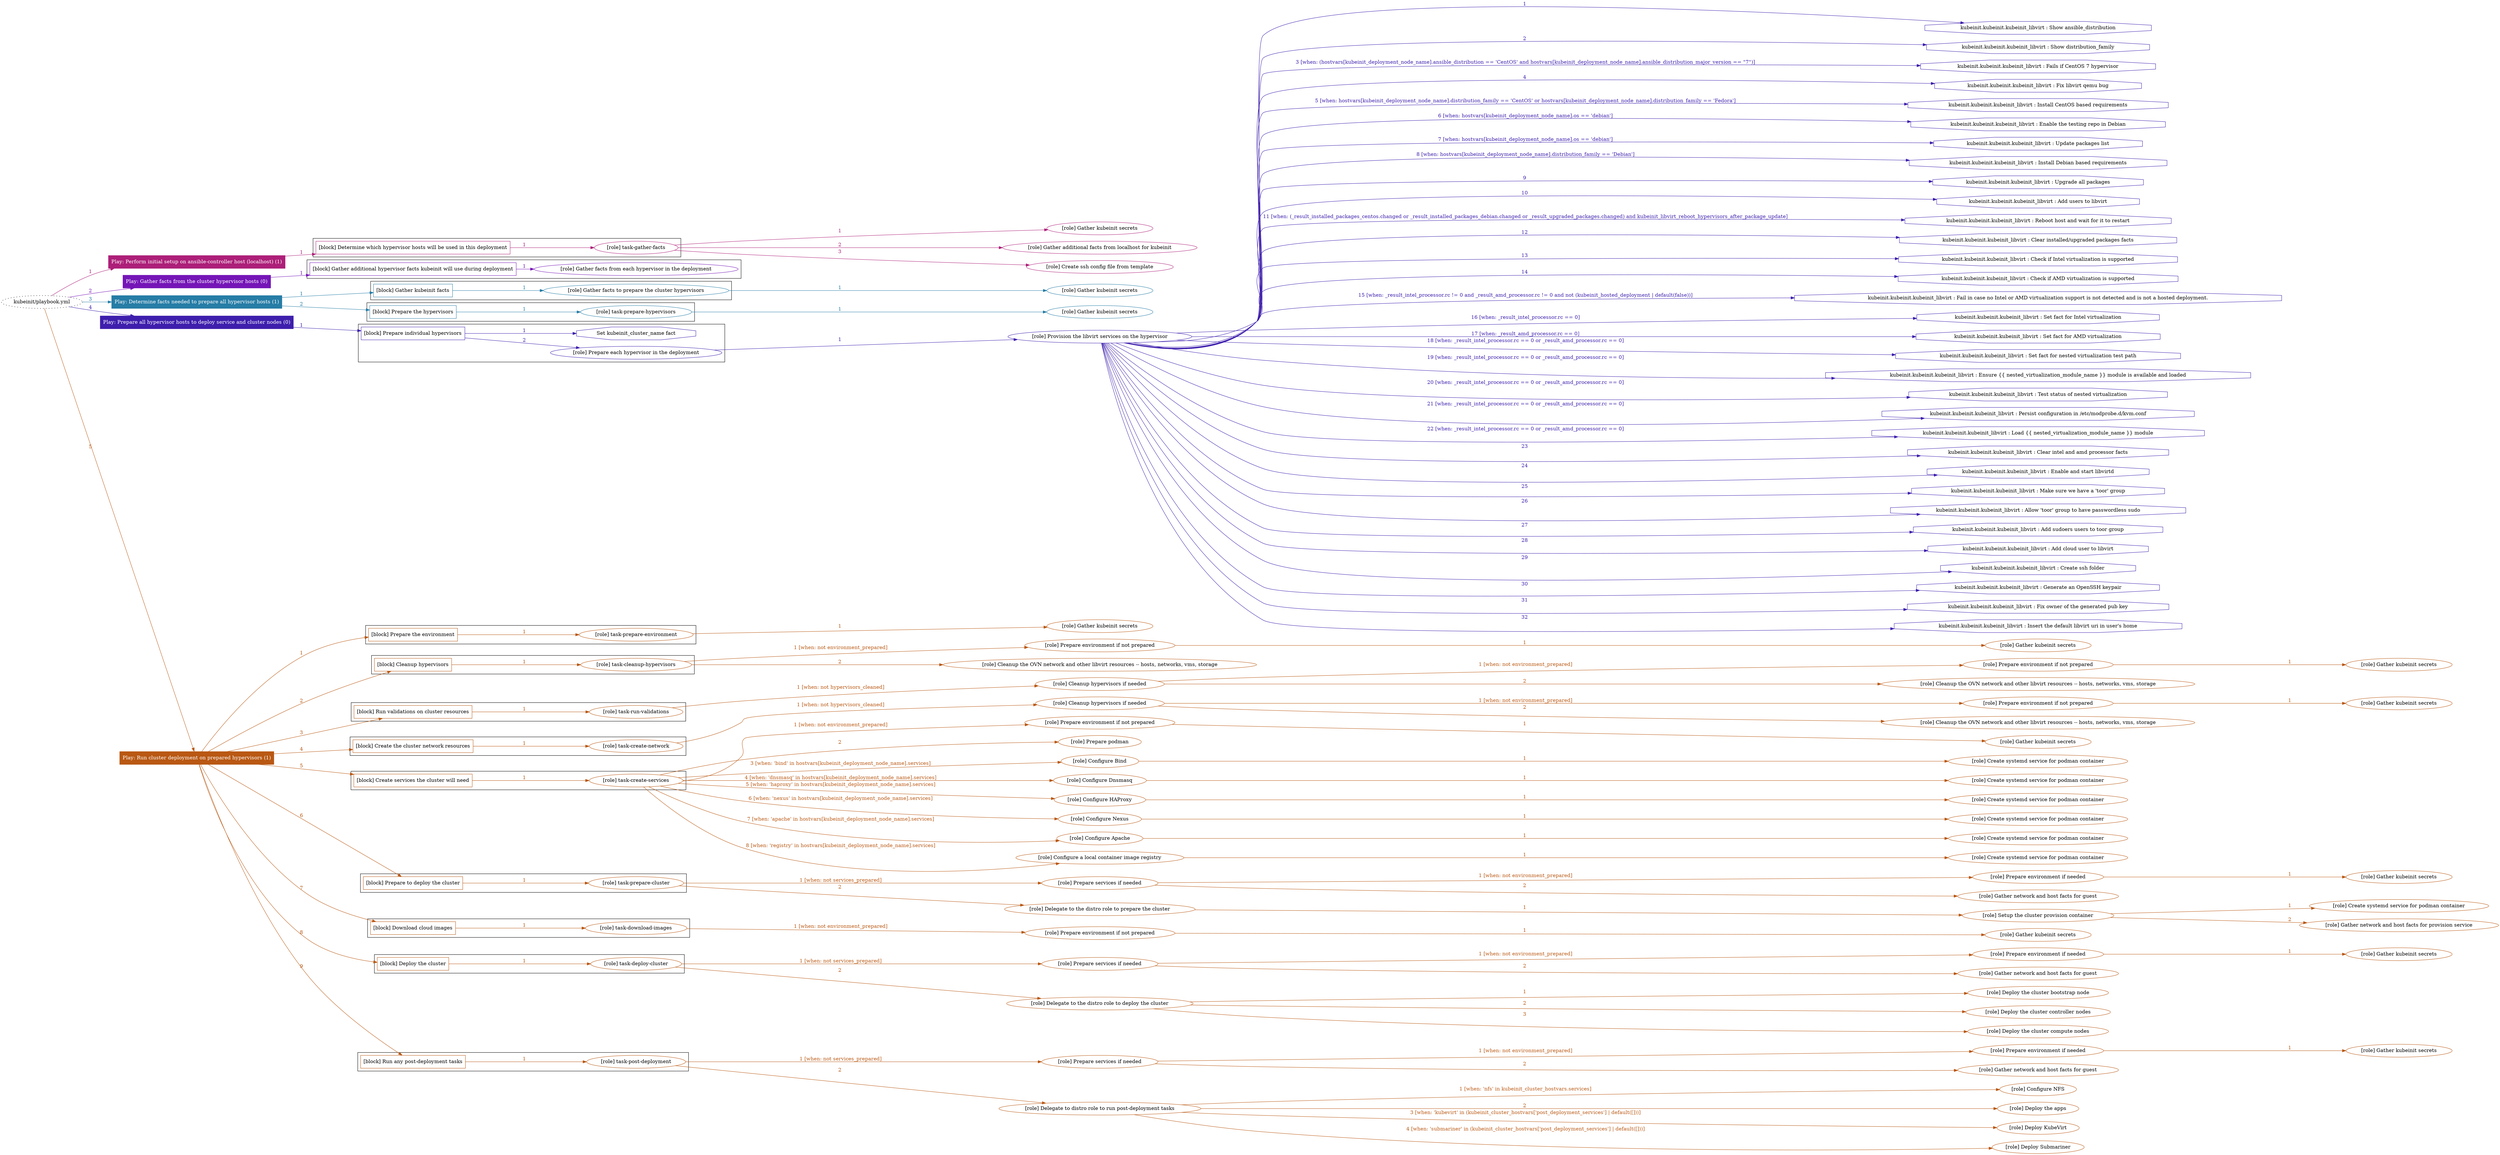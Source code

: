 digraph {
	graph [concentrate=true ordering=in rankdir=LR ratio=fill]
	edge [esep=5 sep=10]
	"kubeinit/playbook.yml" [URL="/home/runner/work/kubeinit/kubeinit/kubeinit/playbook.yml" id=playbook_57642446 style=dotted]
	play_c0c13582 [label="Play: Perform initial setup on ansible-controller host (localhost) (1)" URL="/home/runner/work/kubeinit/kubeinit/kubeinit/playbook.yml" color="#ad1f79" fontcolor="#ffffff" id=play_c0c13582 shape=box style=filled tooltip=localhost]
	"kubeinit/playbook.yml" -> play_c0c13582 [label="1 " color="#ad1f79" fontcolor="#ad1f79" id=edge_9fbd5114 labeltooltip="1 " tooltip="1 "]
	subgraph "Gather kubeinit secrets" {
		role_256367fa [label="[role] Gather kubeinit secrets" URL="/home/runner/.ansible/collections/ansible_collections/kubeinit/kubeinit/roles/kubeinit_prepare/tasks/build_hypervisors_group.yml" color="#ad1f79" id=role_256367fa tooltip="Gather kubeinit secrets"]
	}
	subgraph "Gather additional facts from localhost for kubeinit" {
		role_309e33ba [label="[role] Gather additional facts from localhost for kubeinit" URL="/home/runner/.ansible/collections/ansible_collections/kubeinit/kubeinit/roles/kubeinit_prepare/tasks/build_hypervisors_group.yml" color="#ad1f79" id=role_309e33ba tooltip="Gather additional facts from localhost for kubeinit"]
	}
	subgraph "Create ssh config file from template" {
		role_c2ad33b5 [label="[role] Create ssh config file from template" URL="/home/runner/.ansible/collections/ansible_collections/kubeinit/kubeinit/roles/kubeinit_prepare/tasks/build_hypervisors_group.yml" color="#ad1f79" id=role_c2ad33b5 tooltip="Create ssh config file from template"]
	}
	subgraph "task-gather-facts" {
		role_5ab7378f [label="[role] task-gather-facts" URL="/home/runner/work/kubeinit/kubeinit/kubeinit/playbook.yml" color="#ad1f79" id=role_5ab7378f tooltip="task-gather-facts"]
		role_5ab7378f -> role_256367fa [label="1 " color="#ad1f79" fontcolor="#ad1f79" id=edge_16fd9633 labeltooltip="1 " tooltip="1 "]
		role_5ab7378f -> role_309e33ba [label="2 " color="#ad1f79" fontcolor="#ad1f79" id=edge_0580c8cf labeltooltip="2 " tooltip="2 "]
		role_5ab7378f -> role_c2ad33b5 [label="3 " color="#ad1f79" fontcolor="#ad1f79" id=edge_7a2ecdb5 labeltooltip="3 " tooltip="3 "]
	}
	subgraph "Play: Perform initial setup on ansible-controller host (localhost) (1)" {
		play_c0c13582 -> block_689fcea8 [label=1 color="#ad1f79" fontcolor="#ad1f79" id=edge_bc758083 labeltooltip=1 tooltip=1]
		subgraph cluster_block_689fcea8 {
			block_689fcea8 [label="[block] Determine which hypervisor hosts will be used in this deployment" URL="/home/runner/work/kubeinit/kubeinit/kubeinit/playbook.yml" color="#ad1f79" id=block_689fcea8 labeltooltip="Determine which hypervisor hosts will be used in this deployment" shape=box tooltip="Determine which hypervisor hosts will be used in this deployment"]
			block_689fcea8 -> role_5ab7378f [label="1 " color="#ad1f79" fontcolor="#ad1f79" id=edge_4f89e023 labeltooltip="1 " tooltip="1 "]
		}
	}
	play_e318829e [label="Play: Gather facts from the cluster hypervisor hosts (0)" URL="/home/runner/work/kubeinit/kubeinit/kubeinit/playbook.yml" color="#7515b7" fontcolor="#ffffff" id=play_e318829e shape=box style=filled tooltip="Play: Gather facts from the cluster hypervisor hosts (0)"]
	"kubeinit/playbook.yml" -> play_e318829e [label="2 " color="#7515b7" fontcolor="#7515b7" id=edge_ae697fe8 labeltooltip="2 " tooltip="2 "]
	subgraph "Gather facts from each hypervisor in the deployment" {
		role_38d2e4b3 [label="[role] Gather facts from each hypervisor in the deployment" URL="/home/runner/work/kubeinit/kubeinit/kubeinit/playbook.yml" color="#7515b7" id=role_38d2e4b3 tooltip="Gather facts from each hypervisor in the deployment"]
	}
	subgraph "Play: Gather facts from the cluster hypervisor hosts (0)" {
		play_e318829e -> block_3ee5d9b5 [label=1 color="#7515b7" fontcolor="#7515b7" id=edge_79afde97 labeltooltip=1 tooltip=1]
		subgraph cluster_block_3ee5d9b5 {
			block_3ee5d9b5 [label="[block] Gather additional hypervisor facts kubeinit will use during deployment" URL="/home/runner/work/kubeinit/kubeinit/kubeinit/playbook.yml" color="#7515b7" id=block_3ee5d9b5 labeltooltip="Gather additional hypervisor facts kubeinit will use during deployment" shape=box tooltip="Gather additional hypervisor facts kubeinit will use during deployment"]
			block_3ee5d9b5 -> role_38d2e4b3 [label="1 " color="#7515b7" fontcolor="#7515b7" id=edge_1ab5854e labeltooltip="1 " tooltip="1 "]
		}
	}
	play_f08c6403 [label="Play: Determine facts needed to prepare all hypervisor hosts (1)" URL="/home/runner/work/kubeinit/kubeinit/kubeinit/playbook.yml" color="#267da6" fontcolor="#ffffff" id=play_f08c6403 shape=box style=filled tooltip=localhost]
	"kubeinit/playbook.yml" -> play_f08c6403 [label="3 " color="#267da6" fontcolor="#267da6" id=edge_f826564b labeltooltip="3 " tooltip="3 "]
	subgraph "Gather kubeinit secrets" {
		role_0e2a2fb3 [label="[role] Gather kubeinit secrets" URL="/home/runner/.ansible/collections/ansible_collections/kubeinit/kubeinit/roles/kubeinit_prepare/tasks/gather_kubeinit_facts.yml" color="#267da6" id=role_0e2a2fb3 tooltip="Gather kubeinit secrets"]
	}
	subgraph "Gather facts to prepare the cluster hypervisors" {
		role_5a4d81c3 [label="[role] Gather facts to prepare the cluster hypervisors" URL="/home/runner/work/kubeinit/kubeinit/kubeinit/playbook.yml" color="#267da6" id=role_5a4d81c3 tooltip="Gather facts to prepare the cluster hypervisors"]
		role_5a4d81c3 -> role_0e2a2fb3 [label="1 " color="#267da6" fontcolor="#267da6" id=edge_b7049e26 labeltooltip="1 " tooltip="1 "]
	}
	subgraph "Gather kubeinit secrets" {
		role_a7f81538 [label="[role] Gather kubeinit secrets" URL="/home/runner/.ansible/collections/ansible_collections/kubeinit/kubeinit/roles/kubeinit_prepare/tasks/gather_kubeinit_facts.yml" color="#267da6" id=role_a7f81538 tooltip="Gather kubeinit secrets"]
	}
	subgraph "task-prepare-hypervisors" {
		role_eb7c6c98 [label="[role] task-prepare-hypervisors" URL="/home/runner/work/kubeinit/kubeinit/kubeinit/playbook.yml" color="#267da6" id=role_eb7c6c98 tooltip="task-prepare-hypervisors"]
		role_eb7c6c98 -> role_a7f81538 [label="1 " color="#267da6" fontcolor="#267da6" id=edge_47594142 labeltooltip="1 " tooltip="1 "]
	}
	subgraph "Play: Determine facts needed to prepare all hypervisor hosts (1)" {
		play_f08c6403 -> block_9023642e [label=1 color="#267da6" fontcolor="#267da6" id=edge_feeaf137 labeltooltip=1 tooltip=1]
		subgraph cluster_block_9023642e {
			block_9023642e [label="[block] Gather kubeinit facts" URL="/home/runner/work/kubeinit/kubeinit/kubeinit/playbook.yml" color="#267da6" id=block_9023642e labeltooltip="Gather kubeinit facts" shape=box tooltip="Gather kubeinit facts"]
			block_9023642e -> role_5a4d81c3 [label="1 " color="#267da6" fontcolor="#267da6" id=edge_fcb8ba47 labeltooltip="1 " tooltip="1 "]
		}
		play_f08c6403 -> block_6ec4b496 [label=2 color="#267da6" fontcolor="#267da6" id=edge_90e26b16 labeltooltip=2 tooltip=2]
		subgraph cluster_block_6ec4b496 {
			block_6ec4b496 [label="[block] Prepare the hypervisors" URL="/home/runner/work/kubeinit/kubeinit/kubeinit/playbook.yml" color="#267da6" id=block_6ec4b496 labeltooltip="Prepare the hypervisors" shape=box tooltip="Prepare the hypervisors"]
			block_6ec4b496 -> role_eb7c6c98 [label="1 " color="#267da6" fontcolor="#267da6" id=edge_ee729722 labeltooltip="1 " tooltip="1 "]
		}
	}
	play_94c3b31f [label="Play: Prepare all hypervisor hosts to deploy service and cluster nodes (0)" URL="/home/runner/work/kubeinit/kubeinit/kubeinit/playbook.yml" color="#3e1fad" fontcolor="#ffffff" id=play_94c3b31f shape=box style=filled tooltip="Play: Prepare all hypervisor hosts to deploy service and cluster nodes (0)"]
	"kubeinit/playbook.yml" -> play_94c3b31f [label="4 " color="#3e1fad" fontcolor="#3e1fad" id=edge_cfca97ae labeltooltip="4 " tooltip="4 "]
	subgraph "Provision the libvirt services on the hypervisor" {
		role_d2ef4fbc [label="[role] Provision the libvirt services on the hypervisor" URL="/home/runner/.ansible/collections/ansible_collections/kubeinit/kubeinit/roles/kubeinit_prepare/tasks/prepare_hypervisor.yml" color="#3e1fad" id=role_d2ef4fbc tooltip="Provision the libvirt services on the hypervisor"]
		task_eae053de [label="kubeinit.kubeinit.kubeinit_libvirt : Show ansible_distribution" URL="/home/runner/.ansible/collections/ansible_collections/kubeinit/kubeinit/roles/kubeinit_libvirt/tasks/main.yml" color="#3e1fad" id=task_eae053de shape=octagon tooltip="kubeinit.kubeinit.kubeinit_libvirt : Show ansible_distribution"]
		role_d2ef4fbc -> task_eae053de [label="1 " color="#3e1fad" fontcolor="#3e1fad" id=edge_c397209a labeltooltip="1 " tooltip="1 "]
		task_f49732a8 [label="kubeinit.kubeinit.kubeinit_libvirt : Show distribution_family" URL="/home/runner/.ansible/collections/ansible_collections/kubeinit/kubeinit/roles/kubeinit_libvirt/tasks/main.yml" color="#3e1fad" id=task_f49732a8 shape=octagon tooltip="kubeinit.kubeinit.kubeinit_libvirt : Show distribution_family"]
		role_d2ef4fbc -> task_f49732a8 [label="2 " color="#3e1fad" fontcolor="#3e1fad" id=edge_8bbebf7e labeltooltip="2 " tooltip="2 "]
		task_d918ad3a [label="kubeinit.kubeinit.kubeinit_libvirt : Fails if CentOS 7 hypervisor" URL="/home/runner/.ansible/collections/ansible_collections/kubeinit/kubeinit/roles/kubeinit_libvirt/tasks/main.yml" color="#3e1fad" id=task_d918ad3a shape=octagon tooltip="kubeinit.kubeinit.kubeinit_libvirt : Fails if CentOS 7 hypervisor"]
		role_d2ef4fbc -> task_d918ad3a [label="3 [when: (hostvars[kubeinit_deployment_node_name].ansible_distribution == 'CentOS' and hostvars[kubeinit_deployment_node_name].ansible_distribution_major_version == \"7\")]" color="#3e1fad" fontcolor="#3e1fad" id=edge_8b1a3f0f labeltooltip="3 [when: (hostvars[kubeinit_deployment_node_name].ansible_distribution == 'CentOS' and hostvars[kubeinit_deployment_node_name].ansible_distribution_major_version == \"7\")]" tooltip="3 [when: (hostvars[kubeinit_deployment_node_name].ansible_distribution == 'CentOS' and hostvars[kubeinit_deployment_node_name].ansible_distribution_major_version == \"7\")]"]
		task_ac219524 [label="kubeinit.kubeinit.kubeinit_libvirt : Fix libvirt qemu bug" URL="/home/runner/.ansible/collections/ansible_collections/kubeinit/kubeinit/roles/kubeinit_libvirt/tasks/main.yml" color="#3e1fad" id=task_ac219524 shape=octagon tooltip="kubeinit.kubeinit.kubeinit_libvirt : Fix libvirt qemu bug"]
		role_d2ef4fbc -> task_ac219524 [label="4 " color="#3e1fad" fontcolor="#3e1fad" id=edge_a233a153 labeltooltip="4 " tooltip="4 "]
		task_ec138fcc [label="kubeinit.kubeinit.kubeinit_libvirt : Install CentOS based requirements" URL="/home/runner/.ansible/collections/ansible_collections/kubeinit/kubeinit/roles/kubeinit_libvirt/tasks/main.yml" color="#3e1fad" id=task_ec138fcc shape=octagon tooltip="kubeinit.kubeinit.kubeinit_libvirt : Install CentOS based requirements"]
		role_d2ef4fbc -> task_ec138fcc [label="5 [when: hostvars[kubeinit_deployment_node_name].distribution_family == 'CentOS' or hostvars[kubeinit_deployment_node_name].distribution_family == 'Fedora']" color="#3e1fad" fontcolor="#3e1fad" id=edge_a6d3bdd2 labeltooltip="5 [when: hostvars[kubeinit_deployment_node_name].distribution_family == 'CentOS' or hostvars[kubeinit_deployment_node_name].distribution_family == 'Fedora']" tooltip="5 [when: hostvars[kubeinit_deployment_node_name].distribution_family == 'CentOS' or hostvars[kubeinit_deployment_node_name].distribution_family == 'Fedora']"]
		task_319adf76 [label="kubeinit.kubeinit.kubeinit_libvirt : Enable the testing repo in Debian" URL="/home/runner/.ansible/collections/ansible_collections/kubeinit/kubeinit/roles/kubeinit_libvirt/tasks/main.yml" color="#3e1fad" id=task_319adf76 shape=octagon tooltip="kubeinit.kubeinit.kubeinit_libvirt : Enable the testing repo in Debian"]
		role_d2ef4fbc -> task_319adf76 [label="6 [when: hostvars[kubeinit_deployment_node_name].os == 'debian']" color="#3e1fad" fontcolor="#3e1fad" id=edge_8ab5e037 labeltooltip="6 [when: hostvars[kubeinit_deployment_node_name].os == 'debian']" tooltip="6 [when: hostvars[kubeinit_deployment_node_name].os == 'debian']"]
		task_3daa445f [label="kubeinit.kubeinit.kubeinit_libvirt : Update packages list" URL="/home/runner/.ansible/collections/ansible_collections/kubeinit/kubeinit/roles/kubeinit_libvirt/tasks/main.yml" color="#3e1fad" id=task_3daa445f shape=octagon tooltip="kubeinit.kubeinit.kubeinit_libvirt : Update packages list"]
		role_d2ef4fbc -> task_3daa445f [label="7 [when: hostvars[kubeinit_deployment_node_name].os == 'debian']" color="#3e1fad" fontcolor="#3e1fad" id=edge_0aa89a0d labeltooltip="7 [when: hostvars[kubeinit_deployment_node_name].os == 'debian']" tooltip="7 [when: hostvars[kubeinit_deployment_node_name].os == 'debian']"]
		task_7628849f [label="kubeinit.kubeinit.kubeinit_libvirt : Install Debian based requirements" URL="/home/runner/.ansible/collections/ansible_collections/kubeinit/kubeinit/roles/kubeinit_libvirt/tasks/main.yml" color="#3e1fad" id=task_7628849f shape=octagon tooltip="kubeinit.kubeinit.kubeinit_libvirt : Install Debian based requirements"]
		role_d2ef4fbc -> task_7628849f [label="8 [when: hostvars[kubeinit_deployment_node_name].distribution_family == 'Debian']" color="#3e1fad" fontcolor="#3e1fad" id=edge_9cf73dd2 labeltooltip="8 [when: hostvars[kubeinit_deployment_node_name].distribution_family == 'Debian']" tooltip="8 [when: hostvars[kubeinit_deployment_node_name].distribution_family == 'Debian']"]
		task_ad5da8f1 [label="kubeinit.kubeinit.kubeinit_libvirt : Upgrade all packages" URL="/home/runner/.ansible/collections/ansible_collections/kubeinit/kubeinit/roles/kubeinit_libvirt/tasks/main.yml" color="#3e1fad" id=task_ad5da8f1 shape=octagon tooltip="kubeinit.kubeinit.kubeinit_libvirt : Upgrade all packages"]
		role_d2ef4fbc -> task_ad5da8f1 [label="9 " color="#3e1fad" fontcolor="#3e1fad" id=edge_43bdf6b3 labeltooltip="9 " tooltip="9 "]
		task_cb9f22ce [label="kubeinit.kubeinit.kubeinit_libvirt : Add users to libvirt" URL="/home/runner/.ansible/collections/ansible_collections/kubeinit/kubeinit/roles/kubeinit_libvirt/tasks/main.yml" color="#3e1fad" id=task_cb9f22ce shape=octagon tooltip="kubeinit.kubeinit.kubeinit_libvirt : Add users to libvirt"]
		role_d2ef4fbc -> task_cb9f22ce [label="10 " color="#3e1fad" fontcolor="#3e1fad" id=edge_e752978a labeltooltip="10 " tooltip="10 "]
		task_bc4dfe03 [label="kubeinit.kubeinit.kubeinit_libvirt : Reboot host and wait for it to restart" URL="/home/runner/.ansible/collections/ansible_collections/kubeinit/kubeinit/roles/kubeinit_libvirt/tasks/main.yml" color="#3e1fad" id=task_bc4dfe03 shape=octagon tooltip="kubeinit.kubeinit.kubeinit_libvirt : Reboot host and wait for it to restart"]
		role_d2ef4fbc -> task_bc4dfe03 [label="11 [when: (_result_installed_packages_centos.changed or _result_installed_packages_debian.changed or _result_upgraded_packages.changed) and kubeinit_libvirt_reboot_hypervisors_after_package_update]" color="#3e1fad" fontcolor="#3e1fad" id=edge_d5fa9dc5 labeltooltip="11 [when: (_result_installed_packages_centos.changed or _result_installed_packages_debian.changed or _result_upgraded_packages.changed) and kubeinit_libvirt_reboot_hypervisors_after_package_update]" tooltip="11 [when: (_result_installed_packages_centos.changed or _result_installed_packages_debian.changed or _result_upgraded_packages.changed) and kubeinit_libvirt_reboot_hypervisors_after_package_update]"]
		task_2a5a358c [label="kubeinit.kubeinit.kubeinit_libvirt : Clear installed/upgraded packages facts" URL="/home/runner/.ansible/collections/ansible_collections/kubeinit/kubeinit/roles/kubeinit_libvirt/tasks/main.yml" color="#3e1fad" id=task_2a5a358c shape=octagon tooltip="kubeinit.kubeinit.kubeinit_libvirt : Clear installed/upgraded packages facts"]
		role_d2ef4fbc -> task_2a5a358c [label="12 " color="#3e1fad" fontcolor="#3e1fad" id=edge_c833167a labeltooltip="12 " tooltip="12 "]
		task_0ebcadda [label="kubeinit.kubeinit.kubeinit_libvirt : Check if Intel virtualization is supported" URL="/home/runner/.ansible/collections/ansible_collections/kubeinit/kubeinit/roles/kubeinit_libvirt/tasks/main.yml" color="#3e1fad" id=task_0ebcadda shape=octagon tooltip="kubeinit.kubeinit.kubeinit_libvirt : Check if Intel virtualization is supported"]
		role_d2ef4fbc -> task_0ebcadda [label="13 " color="#3e1fad" fontcolor="#3e1fad" id=edge_721f1911 labeltooltip="13 " tooltip="13 "]
		task_c4cb5343 [label="kubeinit.kubeinit.kubeinit_libvirt : Check if AMD virtualization is supported" URL="/home/runner/.ansible/collections/ansible_collections/kubeinit/kubeinit/roles/kubeinit_libvirt/tasks/main.yml" color="#3e1fad" id=task_c4cb5343 shape=octagon tooltip="kubeinit.kubeinit.kubeinit_libvirt : Check if AMD virtualization is supported"]
		role_d2ef4fbc -> task_c4cb5343 [label="14 " color="#3e1fad" fontcolor="#3e1fad" id=edge_2b85ea19 labeltooltip="14 " tooltip="14 "]
		task_23687446 [label="kubeinit.kubeinit.kubeinit_libvirt : Fail in case no Intel or AMD virtualization support is not detected and is not a hosted deployment." URL="/home/runner/.ansible/collections/ansible_collections/kubeinit/kubeinit/roles/kubeinit_libvirt/tasks/main.yml" color="#3e1fad" id=task_23687446 shape=octagon tooltip="kubeinit.kubeinit.kubeinit_libvirt : Fail in case no Intel or AMD virtualization support is not detected and is not a hosted deployment."]
		role_d2ef4fbc -> task_23687446 [label="15 [when: _result_intel_processor.rc != 0 and _result_amd_processor.rc != 0 and not (kubeinit_hosted_deployment | default(false))]" color="#3e1fad" fontcolor="#3e1fad" id=edge_48c03099 labeltooltip="15 [when: _result_intel_processor.rc != 0 and _result_amd_processor.rc != 0 and not (kubeinit_hosted_deployment | default(false))]" tooltip="15 [when: _result_intel_processor.rc != 0 and _result_amd_processor.rc != 0 and not (kubeinit_hosted_deployment | default(false))]"]
		task_7aebe59b [label="kubeinit.kubeinit.kubeinit_libvirt : Set fact for Intel virtualization" URL="/home/runner/.ansible/collections/ansible_collections/kubeinit/kubeinit/roles/kubeinit_libvirt/tasks/main.yml" color="#3e1fad" id=task_7aebe59b shape=octagon tooltip="kubeinit.kubeinit.kubeinit_libvirt : Set fact for Intel virtualization"]
		role_d2ef4fbc -> task_7aebe59b [label="16 [when: _result_intel_processor.rc == 0]" color="#3e1fad" fontcolor="#3e1fad" id=edge_abf92d5d labeltooltip="16 [when: _result_intel_processor.rc == 0]" tooltip="16 [when: _result_intel_processor.rc == 0]"]
		task_772e1c79 [label="kubeinit.kubeinit.kubeinit_libvirt : Set fact for AMD virtualization" URL="/home/runner/.ansible/collections/ansible_collections/kubeinit/kubeinit/roles/kubeinit_libvirt/tasks/main.yml" color="#3e1fad" id=task_772e1c79 shape=octagon tooltip="kubeinit.kubeinit.kubeinit_libvirt : Set fact for AMD virtualization"]
		role_d2ef4fbc -> task_772e1c79 [label="17 [when: _result_amd_processor.rc == 0]" color="#3e1fad" fontcolor="#3e1fad" id=edge_faef36c7 labeltooltip="17 [when: _result_amd_processor.rc == 0]" tooltip="17 [when: _result_amd_processor.rc == 0]"]
		task_b05c8141 [label="kubeinit.kubeinit.kubeinit_libvirt : Set fact for nested virtualization test path" URL="/home/runner/.ansible/collections/ansible_collections/kubeinit/kubeinit/roles/kubeinit_libvirt/tasks/main.yml" color="#3e1fad" id=task_b05c8141 shape=octagon tooltip="kubeinit.kubeinit.kubeinit_libvirt : Set fact for nested virtualization test path"]
		role_d2ef4fbc -> task_b05c8141 [label="18 [when: _result_intel_processor.rc == 0 or _result_amd_processor.rc == 0]" color="#3e1fad" fontcolor="#3e1fad" id=edge_c30818e2 labeltooltip="18 [when: _result_intel_processor.rc == 0 or _result_amd_processor.rc == 0]" tooltip="18 [when: _result_intel_processor.rc == 0 or _result_amd_processor.rc == 0]"]
		task_b81931b7 [label="kubeinit.kubeinit.kubeinit_libvirt : Ensure {{ nested_virtualization_module_name }} module is available and loaded" URL="/home/runner/.ansible/collections/ansible_collections/kubeinit/kubeinit/roles/kubeinit_libvirt/tasks/main.yml" color="#3e1fad" id=task_b81931b7 shape=octagon tooltip="kubeinit.kubeinit.kubeinit_libvirt : Ensure {{ nested_virtualization_module_name }} module is available and loaded"]
		role_d2ef4fbc -> task_b81931b7 [label="19 [when: _result_intel_processor.rc == 0 or _result_amd_processor.rc == 0]" color="#3e1fad" fontcolor="#3e1fad" id=edge_861c7bd7 labeltooltip="19 [when: _result_intel_processor.rc == 0 or _result_amd_processor.rc == 0]" tooltip="19 [when: _result_intel_processor.rc == 0 or _result_amd_processor.rc == 0]"]
		task_4c61f791 [label="kubeinit.kubeinit.kubeinit_libvirt : Test status of nested virtualization" URL="/home/runner/.ansible/collections/ansible_collections/kubeinit/kubeinit/roles/kubeinit_libvirt/tasks/main.yml" color="#3e1fad" id=task_4c61f791 shape=octagon tooltip="kubeinit.kubeinit.kubeinit_libvirt : Test status of nested virtualization"]
		role_d2ef4fbc -> task_4c61f791 [label="20 [when: _result_intel_processor.rc == 0 or _result_amd_processor.rc == 0]" color="#3e1fad" fontcolor="#3e1fad" id=edge_a8f48ffc labeltooltip="20 [when: _result_intel_processor.rc == 0 or _result_amd_processor.rc == 0]" tooltip="20 [when: _result_intel_processor.rc == 0 or _result_amd_processor.rc == 0]"]
		task_47b55fa2 [label="kubeinit.kubeinit.kubeinit_libvirt : Persist configuration in /etc/modprobe.d/kvm.conf" URL="/home/runner/.ansible/collections/ansible_collections/kubeinit/kubeinit/roles/kubeinit_libvirt/tasks/main.yml" color="#3e1fad" id=task_47b55fa2 shape=octagon tooltip="kubeinit.kubeinit.kubeinit_libvirt : Persist configuration in /etc/modprobe.d/kvm.conf"]
		role_d2ef4fbc -> task_47b55fa2 [label="21 [when: _result_intel_processor.rc == 0 or _result_amd_processor.rc == 0]" color="#3e1fad" fontcolor="#3e1fad" id=edge_da6c29d9 labeltooltip="21 [when: _result_intel_processor.rc == 0 or _result_amd_processor.rc == 0]" tooltip="21 [when: _result_intel_processor.rc == 0 or _result_amd_processor.rc == 0]"]
		task_2ec92e09 [label="kubeinit.kubeinit.kubeinit_libvirt : Load {{ nested_virtualization_module_name }} module" URL="/home/runner/.ansible/collections/ansible_collections/kubeinit/kubeinit/roles/kubeinit_libvirt/tasks/main.yml" color="#3e1fad" id=task_2ec92e09 shape=octagon tooltip="kubeinit.kubeinit.kubeinit_libvirt : Load {{ nested_virtualization_module_name }} module"]
		role_d2ef4fbc -> task_2ec92e09 [label="22 [when: _result_intel_processor.rc == 0 or _result_amd_processor.rc == 0]" color="#3e1fad" fontcolor="#3e1fad" id=edge_56ef3ba2 labeltooltip="22 [when: _result_intel_processor.rc == 0 or _result_amd_processor.rc == 0]" tooltip="22 [when: _result_intel_processor.rc == 0 or _result_amd_processor.rc == 0]"]
		task_9e9a327a [label="kubeinit.kubeinit.kubeinit_libvirt : Clear intel and amd processor facts" URL="/home/runner/.ansible/collections/ansible_collections/kubeinit/kubeinit/roles/kubeinit_libvirt/tasks/main.yml" color="#3e1fad" id=task_9e9a327a shape=octagon tooltip="kubeinit.kubeinit.kubeinit_libvirt : Clear intel and amd processor facts"]
		role_d2ef4fbc -> task_9e9a327a [label="23 " color="#3e1fad" fontcolor="#3e1fad" id=edge_b3ad7b71 labeltooltip="23 " tooltip="23 "]
		task_f07dcedf [label="kubeinit.kubeinit.kubeinit_libvirt : Enable and start libvirtd" URL="/home/runner/.ansible/collections/ansible_collections/kubeinit/kubeinit/roles/kubeinit_libvirt/tasks/main.yml" color="#3e1fad" id=task_f07dcedf shape=octagon tooltip="kubeinit.kubeinit.kubeinit_libvirt : Enable and start libvirtd"]
		role_d2ef4fbc -> task_f07dcedf [label="24 " color="#3e1fad" fontcolor="#3e1fad" id=edge_654e314c labeltooltip="24 " tooltip="24 "]
		task_29e3028a [label="kubeinit.kubeinit.kubeinit_libvirt : Make sure we have a 'toor' group" URL="/home/runner/.ansible/collections/ansible_collections/kubeinit/kubeinit/roles/kubeinit_libvirt/tasks/60_create_cloud_user.yml" color="#3e1fad" id=task_29e3028a shape=octagon tooltip="kubeinit.kubeinit.kubeinit_libvirt : Make sure we have a 'toor' group"]
		role_d2ef4fbc -> task_29e3028a [label="25 " color="#3e1fad" fontcolor="#3e1fad" id=edge_fb252c9a labeltooltip="25 " tooltip="25 "]
		task_2b01b1d7 [label="kubeinit.kubeinit.kubeinit_libvirt : Allow 'toor' group to have passwordless sudo" URL="/home/runner/.ansible/collections/ansible_collections/kubeinit/kubeinit/roles/kubeinit_libvirt/tasks/60_create_cloud_user.yml" color="#3e1fad" id=task_2b01b1d7 shape=octagon tooltip="kubeinit.kubeinit.kubeinit_libvirt : Allow 'toor' group to have passwordless sudo"]
		role_d2ef4fbc -> task_2b01b1d7 [label="26 " color="#3e1fad" fontcolor="#3e1fad" id=edge_8639c092 labeltooltip="26 " tooltip="26 "]
		task_91bec96a [label="kubeinit.kubeinit.kubeinit_libvirt : Add sudoers users to toor group" URL="/home/runner/.ansible/collections/ansible_collections/kubeinit/kubeinit/roles/kubeinit_libvirt/tasks/60_create_cloud_user.yml" color="#3e1fad" id=task_91bec96a shape=octagon tooltip="kubeinit.kubeinit.kubeinit_libvirt : Add sudoers users to toor group"]
		role_d2ef4fbc -> task_91bec96a [label="27 " color="#3e1fad" fontcolor="#3e1fad" id=edge_8b61e1f4 labeltooltip="27 " tooltip="27 "]
		task_99677acd [label="kubeinit.kubeinit.kubeinit_libvirt : Add cloud user to libvirt" URL="/home/runner/.ansible/collections/ansible_collections/kubeinit/kubeinit/roles/kubeinit_libvirt/tasks/60_create_cloud_user.yml" color="#3e1fad" id=task_99677acd shape=octagon tooltip="kubeinit.kubeinit.kubeinit_libvirt : Add cloud user to libvirt"]
		role_d2ef4fbc -> task_99677acd [label="28 " color="#3e1fad" fontcolor="#3e1fad" id=edge_9cac3df0 labeltooltip="28 " tooltip="28 "]
		task_3b37fd2f [label="kubeinit.kubeinit.kubeinit_libvirt : Create ssh folder" URL="/home/runner/.ansible/collections/ansible_collections/kubeinit/kubeinit/roles/kubeinit_libvirt/tasks/60_create_cloud_user.yml" color="#3e1fad" id=task_3b37fd2f shape=octagon tooltip="kubeinit.kubeinit.kubeinit_libvirt : Create ssh folder"]
		role_d2ef4fbc -> task_3b37fd2f [label="29 " color="#3e1fad" fontcolor="#3e1fad" id=edge_5e48eafc labeltooltip="29 " tooltip="29 "]
		task_91f094c4 [label="kubeinit.kubeinit.kubeinit_libvirt : Generate an OpenSSH keypair" URL="/home/runner/.ansible/collections/ansible_collections/kubeinit/kubeinit/roles/kubeinit_libvirt/tasks/60_create_cloud_user.yml" color="#3e1fad" id=task_91f094c4 shape=octagon tooltip="kubeinit.kubeinit.kubeinit_libvirt : Generate an OpenSSH keypair"]
		role_d2ef4fbc -> task_91f094c4 [label="30 " color="#3e1fad" fontcolor="#3e1fad" id=edge_cbd386d3 labeltooltip="30 " tooltip="30 "]
		task_359e01ed [label="kubeinit.kubeinit.kubeinit_libvirt : Fix owner of the generated pub key" URL="/home/runner/.ansible/collections/ansible_collections/kubeinit/kubeinit/roles/kubeinit_libvirt/tasks/60_create_cloud_user.yml" color="#3e1fad" id=task_359e01ed shape=octagon tooltip="kubeinit.kubeinit.kubeinit_libvirt : Fix owner of the generated pub key"]
		role_d2ef4fbc -> task_359e01ed [label="31 " color="#3e1fad" fontcolor="#3e1fad" id=edge_221e914a labeltooltip="31 " tooltip="31 "]
		task_dcac1818 [label="kubeinit.kubeinit.kubeinit_libvirt : Insert the default libvirt uri in user's home" URL="/home/runner/.ansible/collections/ansible_collections/kubeinit/kubeinit/roles/kubeinit_libvirt/tasks/60_create_cloud_user.yml" color="#3e1fad" id=task_dcac1818 shape=octagon tooltip="kubeinit.kubeinit.kubeinit_libvirt : Insert the default libvirt uri in user's home"]
		role_d2ef4fbc -> task_dcac1818 [label="32 " color="#3e1fad" fontcolor="#3e1fad" id=edge_94ac9fea labeltooltip="32 " tooltip="32 "]
	}
	subgraph "Prepare each hypervisor in the deployment" {
		role_bd8774e1 [label="[role] Prepare each hypervisor in the deployment" URL="/home/runner/work/kubeinit/kubeinit/kubeinit/playbook.yml" color="#3e1fad" id=role_bd8774e1 tooltip="Prepare each hypervisor in the deployment"]
		role_bd8774e1 -> role_d2ef4fbc [label="1 " color="#3e1fad" fontcolor="#3e1fad" id=edge_683553f1 labeltooltip="1 " tooltip="1 "]
	}
	subgraph "Play: Prepare all hypervisor hosts to deploy service and cluster nodes (0)" {
		play_94c3b31f -> block_6ff1d301 [label=1 color="#3e1fad" fontcolor="#3e1fad" id=edge_8bd42cb0 labeltooltip=1 tooltip=1]
		subgraph cluster_block_6ff1d301 {
			block_6ff1d301 [label="[block] Prepare individual hypervisors" URL="/home/runner/work/kubeinit/kubeinit/kubeinit/playbook.yml" color="#3e1fad" id=block_6ff1d301 labeltooltip="Prepare individual hypervisors" shape=box tooltip="Prepare individual hypervisors"]
			block_6ff1d301 -> role_bd8774e1 [label="2 " color="#3e1fad" fontcolor="#3e1fad" id=edge_d8fe6aca labeltooltip="2 " tooltip="2 "]
			task_c03d58f4 [label="Set kubeinit_cluster_name fact" URL="/home/runner/work/kubeinit/kubeinit/kubeinit/playbook.yml" color="#3e1fad" id=task_c03d58f4 shape=octagon tooltip="Set kubeinit_cluster_name fact"]
			block_6ff1d301 -> task_c03d58f4 [label="1 " color="#3e1fad" fontcolor="#3e1fad" id=edge_ec58695f labeltooltip="1 " tooltip="1 "]
		}
	}
	play_05adab01 [label="Play: Run cluster deployment on prepared hypervisors (1)" URL="/home/runner/work/kubeinit/kubeinit/kubeinit/playbook.yml" color="#b95813" fontcolor="#ffffff" id=play_05adab01 shape=box style=filled tooltip=localhost]
	"kubeinit/playbook.yml" -> play_05adab01 [label="5 " color="#b95813" fontcolor="#b95813" id=edge_b575a746 labeltooltip="5 " tooltip="5 "]
	subgraph "Gather kubeinit secrets" {
		role_11ef6468 [label="[role] Gather kubeinit secrets" URL="/home/runner/.ansible/collections/ansible_collections/kubeinit/kubeinit/roles/kubeinit_prepare/tasks/gather_kubeinit_facts.yml" color="#b95813" id=role_11ef6468 tooltip="Gather kubeinit secrets"]
	}
	subgraph "task-prepare-environment" {
		role_8bdc8cec [label="[role] task-prepare-environment" URL="/home/runner/work/kubeinit/kubeinit/kubeinit/playbook.yml" color="#b95813" id=role_8bdc8cec tooltip="task-prepare-environment"]
		role_8bdc8cec -> role_11ef6468 [label="1 " color="#b95813" fontcolor="#b95813" id=edge_d64f28f8 labeltooltip="1 " tooltip="1 "]
	}
	subgraph "Gather kubeinit secrets" {
		role_f2f084f9 [label="[role] Gather kubeinit secrets" URL="/home/runner/.ansible/collections/ansible_collections/kubeinit/kubeinit/roles/kubeinit_prepare/tasks/gather_kubeinit_facts.yml" color="#b95813" id=role_f2f084f9 tooltip="Gather kubeinit secrets"]
	}
	subgraph "Prepare environment if not prepared" {
		role_444e14f8 [label="[role] Prepare environment if not prepared" URL="/home/runner/.ansible/collections/ansible_collections/kubeinit/kubeinit/roles/kubeinit_prepare/tasks/cleanup_hypervisors.yml" color="#b95813" id=role_444e14f8 tooltip="Prepare environment if not prepared"]
		role_444e14f8 -> role_f2f084f9 [label="1 " color="#b95813" fontcolor="#b95813" id=edge_148ee798 labeltooltip="1 " tooltip="1 "]
	}
	subgraph "Cleanup the OVN network and other libvirt resources -- hosts, networks, vms, storage" {
		role_b826ad06 [label="[role] Cleanup the OVN network and other libvirt resources -- hosts, networks, vms, storage" URL="/home/runner/.ansible/collections/ansible_collections/kubeinit/kubeinit/roles/kubeinit_prepare/tasks/cleanup_hypervisors.yml" color="#b95813" id=role_b826ad06 tooltip="Cleanup the OVN network and other libvirt resources -- hosts, networks, vms, storage"]
	}
	subgraph "task-cleanup-hypervisors" {
		role_8133e0a6 [label="[role] task-cleanup-hypervisors" URL="/home/runner/work/kubeinit/kubeinit/kubeinit/playbook.yml" color="#b95813" id=role_8133e0a6 tooltip="task-cleanup-hypervisors"]
		role_8133e0a6 -> role_444e14f8 [label="1 [when: not environment_prepared]" color="#b95813" fontcolor="#b95813" id=edge_224b48a7 labeltooltip="1 [when: not environment_prepared]" tooltip="1 [when: not environment_prepared]"]
		role_8133e0a6 -> role_b826ad06 [label="2 " color="#b95813" fontcolor="#b95813" id=edge_4ef7dce5 labeltooltip="2 " tooltip="2 "]
	}
	subgraph "Gather kubeinit secrets" {
		role_b76defce [label="[role] Gather kubeinit secrets" URL="/home/runner/.ansible/collections/ansible_collections/kubeinit/kubeinit/roles/kubeinit_prepare/tasks/gather_kubeinit_facts.yml" color="#b95813" id=role_b76defce tooltip="Gather kubeinit secrets"]
	}
	subgraph "Prepare environment if not prepared" {
		role_40267549 [label="[role] Prepare environment if not prepared" URL="/home/runner/.ansible/collections/ansible_collections/kubeinit/kubeinit/roles/kubeinit_prepare/tasks/cleanup_hypervisors.yml" color="#b95813" id=role_40267549 tooltip="Prepare environment if not prepared"]
		role_40267549 -> role_b76defce [label="1 " color="#b95813" fontcolor="#b95813" id=edge_22af86cf labeltooltip="1 " tooltip="1 "]
	}
	subgraph "Cleanup the OVN network and other libvirt resources -- hosts, networks, vms, storage" {
		role_5bbea257 [label="[role] Cleanup the OVN network and other libvirt resources -- hosts, networks, vms, storage" URL="/home/runner/.ansible/collections/ansible_collections/kubeinit/kubeinit/roles/kubeinit_prepare/tasks/cleanup_hypervisors.yml" color="#b95813" id=role_5bbea257 tooltip="Cleanup the OVN network and other libvirt resources -- hosts, networks, vms, storage"]
	}
	subgraph "Cleanup hypervisors if needed" {
		role_f9123594 [label="[role] Cleanup hypervisors if needed" URL="/home/runner/.ansible/collections/ansible_collections/kubeinit/kubeinit/roles/kubeinit_validations/tasks/main.yml" color="#b95813" id=role_f9123594 tooltip="Cleanup hypervisors if needed"]
		role_f9123594 -> role_40267549 [label="1 [when: not environment_prepared]" color="#b95813" fontcolor="#b95813" id=edge_16f1748b labeltooltip="1 [when: not environment_prepared]" tooltip="1 [when: not environment_prepared]"]
		role_f9123594 -> role_5bbea257 [label="2 " color="#b95813" fontcolor="#b95813" id=edge_771273f1 labeltooltip="2 " tooltip="2 "]
	}
	subgraph "task-run-validations" {
		role_7fa40698 [label="[role] task-run-validations" URL="/home/runner/work/kubeinit/kubeinit/kubeinit/playbook.yml" color="#b95813" id=role_7fa40698 tooltip="task-run-validations"]
		role_7fa40698 -> role_f9123594 [label="1 [when: not hypervisors_cleaned]" color="#b95813" fontcolor="#b95813" id=edge_82f830ec labeltooltip="1 [when: not hypervisors_cleaned]" tooltip="1 [when: not hypervisors_cleaned]"]
	}
	subgraph "Gather kubeinit secrets" {
		role_3470d834 [label="[role] Gather kubeinit secrets" URL="/home/runner/.ansible/collections/ansible_collections/kubeinit/kubeinit/roles/kubeinit_prepare/tasks/gather_kubeinit_facts.yml" color="#b95813" id=role_3470d834 tooltip="Gather kubeinit secrets"]
	}
	subgraph "Prepare environment if not prepared" {
		role_93b8b3d2 [label="[role] Prepare environment if not prepared" URL="/home/runner/.ansible/collections/ansible_collections/kubeinit/kubeinit/roles/kubeinit_prepare/tasks/cleanup_hypervisors.yml" color="#b95813" id=role_93b8b3d2 tooltip="Prepare environment if not prepared"]
		role_93b8b3d2 -> role_3470d834 [label="1 " color="#b95813" fontcolor="#b95813" id=edge_7831031e labeltooltip="1 " tooltip="1 "]
	}
	subgraph "Cleanup the OVN network and other libvirt resources -- hosts, networks, vms, storage" {
		role_351afaae [label="[role] Cleanup the OVN network and other libvirt resources -- hosts, networks, vms, storage" URL="/home/runner/.ansible/collections/ansible_collections/kubeinit/kubeinit/roles/kubeinit_prepare/tasks/cleanup_hypervisors.yml" color="#b95813" id=role_351afaae tooltip="Cleanup the OVN network and other libvirt resources -- hosts, networks, vms, storage"]
	}
	subgraph "Cleanup hypervisors if needed" {
		role_8c10d5a5 [label="[role] Cleanup hypervisors if needed" URL="/home/runner/.ansible/collections/ansible_collections/kubeinit/kubeinit/roles/kubeinit_libvirt/tasks/create_network.yml" color="#b95813" id=role_8c10d5a5 tooltip="Cleanup hypervisors if needed"]
		role_8c10d5a5 -> role_93b8b3d2 [label="1 [when: not environment_prepared]" color="#b95813" fontcolor="#b95813" id=edge_ef262c1e labeltooltip="1 [when: not environment_prepared]" tooltip="1 [when: not environment_prepared]"]
		role_8c10d5a5 -> role_351afaae [label="2 " color="#b95813" fontcolor="#b95813" id=edge_64caf717 labeltooltip="2 " tooltip="2 "]
	}
	subgraph "task-create-network" {
		role_7ed99f7a [label="[role] task-create-network" URL="/home/runner/work/kubeinit/kubeinit/kubeinit/playbook.yml" color="#b95813" id=role_7ed99f7a tooltip="task-create-network"]
		role_7ed99f7a -> role_8c10d5a5 [label="1 [when: not hypervisors_cleaned]" color="#b95813" fontcolor="#b95813" id=edge_e014416b labeltooltip="1 [when: not hypervisors_cleaned]" tooltip="1 [when: not hypervisors_cleaned]"]
	}
	subgraph "Gather kubeinit secrets" {
		role_d3c7fdc4 [label="[role] Gather kubeinit secrets" URL="/home/runner/.ansible/collections/ansible_collections/kubeinit/kubeinit/roles/kubeinit_prepare/tasks/gather_kubeinit_facts.yml" color="#b95813" id=role_d3c7fdc4 tooltip="Gather kubeinit secrets"]
	}
	subgraph "Prepare environment if not prepared" {
		role_2fbe5c5a [label="[role] Prepare environment if not prepared" URL="/home/runner/.ansible/collections/ansible_collections/kubeinit/kubeinit/roles/kubeinit_services/tasks/main.yml" color="#b95813" id=role_2fbe5c5a tooltip="Prepare environment if not prepared"]
		role_2fbe5c5a -> role_d3c7fdc4 [label="1 " color="#b95813" fontcolor="#b95813" id=edge_df5bb368 labeltooltip="1 " tooltip="1 "]
	}
	subgraph "Prepare podman" {
		role_be36e210 [label="[role] Prepare podman" URL="/home/runner/.ansible/collections/ansible_collections/kubeinit/kubeinit/roles/kubeinit_services/tasks/00_create_service_pod.yml" color="#b95813" id=role_be36e210 tooltip="Prepare podman"]
	}
	subgraph "Create systemd service for podman container" {
		role_f0c8788b [label="[role] Create systemd service for podman container" URL="/home/runner/.ansible/collections/ansible_collections/kubeinit/kubeinit/roles/kubeinit_bind/tasks/main.yml" color="#b95813" id=role_f0c8788b tooltip="Create systemd service for podman container"]
	}
	subgraph "Configure Bind" {
		role_4530d248 [label="[role] Configure Bind" URL="/home/runner/.ansible/collections/ansible_collections/kubeinit/kubeinit/roles/kubeinit_services/tasks/start_services_containers.yml" color="#b95813" id=role_4530d248 tooltip="Configure Bind"]
		role_4530d248 -> role_f0c8788b [label="1 " color="#b95813" fontcolor="#b95813" id=edge_5a5d5af4 labeltooltip="1 " tooltip="1 "]
	}
	subgraph "Create systemd service for podman container" {
		role_92a1addb [label="[role] Create systemd service for podman container" URL="/home/runner/.ansible/collections/ansible_collections/kubeinit/kubeinit/roles/kubeinit_dnsmasq/tasks/main.yml" color="#b95813" id=role_92a1addb tooltip="Create systemd service for podman container"]
	}
	subgraph "Configure Dnsmasq" {
		role_10ba115d [label="[role] Configure Dnsmasq" URL="/home/runner/.ansible/collections/ansible_collections/kubeinit/kubeinit/roles/kubeinit_services/tasks/start_services_containers.yml" color="#b95813" id=role_10ba115d tooltip="Configure Dnsmasq"]
		role_10ba115d -> role_92a1addb [label="1 " color="#b95813" fontcolor="#b95813" id=edge_4456c3a8 labeltooltip="1 " tooltip="1 "]
	}
	subgraph "Create systemd service for podman container" {
		role_b0cc742c [label="[role] Create systemd service for podman container" URL="/home/runner/.ansible/collections/ansible_collections/kubeinit/kubeinit/roles/kubeinit_haproxy/tasks/main.yml" color="#b95813" id=role_b0cc742c tooltip="Create systemd service for podman container"]
	}
	subgraph "Configure HAProxy" {
		role_76297c8a [label="[role] Configure HAProxy" URL="/home/runner/.ansible/collections/ansible_collections/kubeinit/kubeinit/roles/kubeinit_services/tasks/start_services_containers.yml" color="#b95813" id=role_76297c8a tooltip="Configure HAProxy"]
		role_76297c8a -> role_b0cc742c [label="1 " color="#b95813" fontcolor="#b95813" id=edge_27a3f7f7 labeltooltip="1 " tooltip="1 "]
	}
	subgraph "Create systemd service for podman container" {
		role_ea795524 [label="[role] Create systemd service for podman container" URL="/home/runner/.ansible/collections/ansible_collections/kubeinit/kubeinit/roles/kubeinit_nexus/tasks/main.yml" color="#b95813" id=role_ea795524 tooltip="Create systemd service for podman container"]
	}
	subgraph "Configure Nexus" {
		role_31d4aa92 [label="[role] Configure Nexus" URL="/home/runner/.ansible/collections/ansible_collections/kubeinit/kubeinit/roles/kubeinit_services/tasks/start_services_containers.yml" color="#b95813" id=role_31d4aa92 tooltip="Configure Nexus"]
		role_31d4aa92 -> role_ea795524 [label="1 " color="#b95813" fontcolor="#b95813" id=edge_47ad0a66 labeltooltip="1 " tooltip="1 "]
	}
	subgraph "Create systemd service for podman container" {
		role_ee757c00 [label="[role] Create systemd service for podman container" URL="/home/runner/.ansible/collections/ansible_collections/kubeinit/kubeinit/roles/kubeinit_apache/tasks/main.yml" color="#b95813" id=role_ee757c00 tooltip="Create systemd service for podman container"]
	}
	subgraph "Configure Apache" {
		role_e37dfb0a [label="[role] Configure Apache" URL="/home/runner/.ansible/collections/ansible_collections/kubeinit/kubeinit/roles/kubeinit_services/tasks/start_services_containers.yml" color="#b95813" id=role_e37dfb0a tooltip="Configure Apache"]
		role_e37dfb0a -> role_ee757c00 [label="1 " color="#b95813" fontcolor="#b95813" id=edge_07ab526e labeltooltip="1 " tooltip="1 "]
	}
	subgraph "Create systemd service for podman container" {
		role_58606533 [label="[role] Create systemd service for podman container" URL="/home/runner/.ansible/collections/ansible_collections/kubeinit/kubeinit/roles/kubeinit_registry/tasks/main.yml" color="#b95813" id=role_58606533 tooltip="Create systemd service for podman container"]
	}
	subgraph "Configure a local container image registry" {
		role_7b1ae26e [label="[role] Configure a local container image registry" URL="/home/runner/.ansible/collections/ansible_collections/kubeinit/kubeinit/roles/kubeinit_services/tasks/start_services_containers.yml" color="#b95813" id=role_7b1ae26e tooltip="Configure a local container image registry"]
		role_7b1ae26e -> role_58606533 [label="1 " color="#b95813" fontcolor="#b95813" id=edge_dee6d704 labeltooltip="1 " tooltip="1 "]
	}
	subgraph "task-create-services" {
		role_ca2de646 [label="[role] task-create-services" URL="/home/runner/work/kubeinit/kubeinit/kubeinit/playbook.yml" color="#b95813" id=role_ca2de646 tooltip="task-create-services"]
		role_ca2de646 -> role_2fbe5c5a [label="1 [when: not environment_prepared]" color="#b95813" fontcolor="#b95813" id=edge_b0e95951 labeltooltip="1 [when: not environment_prepared]" tooltip="1 [when: not environment_prepared]"]
		role_ca2de646 -> role_be36e210 [label="2 " color="#b95813" fontcolor="#b95813" id=edge_06f8c188 labeltooltip="2 " tooltip="2 "]
		role_ca2de646 -> role_4530d248 [label="3 [when: 'bind' in hostvars[kubeinit_deployment_node_name].services]" color="#b95813" fontcolor="#b95813" id=edge_5d20547a labeltooltip="3 [when: 'bind' in hostvars[kubeinit_deployment_node_name].services]" tooltip="3 [when: 'bind' in hostvars[kubeinit_deployment_node_name].services]"]
		role_ca2de646 -> role_10ba115d [label="4 [when: 'dnsmasq' in hostvars[kubeinit_deployment_node_name].services]" color="#b95813" fontcolor="#b95813" id=edge_a4aa63cc labeltooltip="4 [when: 'dnsmasq' in hostvars[kubeinit_deployment_node_name].services]" tooltip="4 [when: 'dnsmasq' in hostvars[kubeinit_deployment_node_name].services]"]
		role_ca2de646 -> role_76297c8a [label="5 [when: 'haproxy' in hostvars[kubeinit_deployment_node_name].services]" color="#b95813" fontcolor="#b95813" id=edge_2cebf0a7 labeltooltip="5 [when: 'haproxy' in hostvars[kubeinit_deployment_node_name].services]" tooltip="5 [when: 'haproxy' in hostvars[kubeinit_deployment_node_name].services]"]
		role_ca2de646 -> role_31d4aa92 [label="6 [when: 'nexus' in hostvars[kubeinit_deployment_node_name].services]" color="#b95813" fontcolor="#b95813" id=edge_9e9aae6a labeltooltip="6 [when: 'nexus' in hostvars[kubeinit_deployment_node_name].services]" tooltip="6 [when: 'nexus' in hostvars[kubeinit_deployment_node_name].services]"]
		role_ca2de646 -> role_e37dfb0a [label="7 [when: 'apache' in hostvars[kubeinit_deployment_node_name].services]" color="#b95813" fontcolor="#b95813" id=edge_ca9b12c6 labeltooltip="7 [when: 'apache' in hostvars[kubeinit_deployment_node_name].services]" tooltip="7 [when: 'apache' in hostvars[kubeinit_deployment_node_name].services]"]
		role_ca2de646 -> role_7b1ae26e [label="8 [when: 'registry' in hostvars[kubeinit_deployment_node_name].services]" color="#b95813" fontcolor="#b95813" id=edge_843e3c05 labeltooltip="8 [when: 'registry' in hostvars[kubeinit_deployment_node_name].services]" tooltip="8 [when: 'registry' in hostvars[kubeinit_deployment_node_name].services]"]
	}
	subgraph "Gather kubeinit secrets" {
		role_a9830ead [label="[role] Gather kubeinit secrets" URL="/home/runner/.ansible/collections/ansible_collections/kubeinit/kubeinit/roles/kubeinit_prepare/tasks/gather_kubeinit_facts.yml" color="#b95813" id=role_a9830ead tooltip="Gather kubeinit secrets"]
	}
	subgraph "Prepare environment if needed" {
		role_b1f77e16 [label="[role] Prepare environment if needed" URL="/home/runner/.ansible/collections/ansible_collections/kubeinit/kubeinit/roles/kubeinit_services/tasks/prepare_services.yml" color="#b95813" id=role_b1f77e16 tooltip="Prepare environment if needed"]
		role_b1f77e16 -> role_a9830ead [label="1 " color="#b95813" fontcolor="#b95813" id=edge_b9ea022e labeltooltip="1 " tooltip="1 "]
	}
	subgraph "Gather network and host facts for guest" {
		role_613a2079 [label="[role] Gather network and host facts for guest" URL="/home/runner/.ansible/collections/ansible_collections/kubeinit/kubeinit/roles/kubeinit_services/tasks/prepare_services.yml" color="#b95813" id=role_613a2079 tooltip="Gather network and host facts for guest"]
	}
	subgraph "Prepare services if needed" {
		role_ccf33351 [label="[role] Prepare services if needed" URL="/home/runner/.ansible/collections/ansible_collections/kubeinit/kubeinit/roles/kubeinit_prepare/tasks/prepare_cluster.yml" color="#b95813" id=role_ccf33351 tooltip="Prepare services if needed"]
		role_ccf33351 -> role_b1f77e16 [label="1 [when: not environment_prepared]" color="#b95813" fontcolor="#b95813" id=edge_81df7612 labeltooltip="1 [when: not environment_prepared]" tooltip="1 [when: not environment_prepared]"]
		role_ccf33351 -> role_613a2079 [label="2 " color="#b95813" fontcolor="#b95813" id=edge_59e7142f labeltooltip="2 " tooltip="2 "]
	}
	subgraph "Create systemd service for podman container" {
		role_8582e84f [label="[role] Create systemd service for podman container" URL="/home/runner/.ansible/collections/ansible_collections/kubeinit/kubeinit/roles/kubeinit_services/tasks/create_provision_container.yml" color="#b95813" id=role_8582e84f tooltip="Create systemd service for podman container"]
	}
	subgraph "Gather network and host facts for provision service" {
		role_77e1b49f [label="[role] Gather network and host facts for provision service" URL="/home/runner/.ansible/collections/ansible_collections/kubeinit/kubeinit/roles/kubeinit_services/tasks/create_provision_container.yml" color="#b95813" id=role_77e1b49f tooltip="Gather network and host facts for provision service"]
	}
	subgraph "Setup the cluster provision container" {
		role_0d750c48 [label="[role] Setup the cluster provision container" URL="/home/runner/.ansible/collections/ansible_collections/kubeinit/kubeinit/roles/kubeinit_okd/tasks/prepare_cluster.yml" color="#b95813" id=role_0d750c48 tooltip="Setup the cluster provision container"]
		role_0d750c48 -> role_8582e84f [label="1 " color="#b95813" fontcolor="#b95813" id=edge_07d5bce1 labeltooltip="1 " tooltip="1 "]
		role_0d750c48 -> role_77e1b49f [label="2 " color="#b95813" fontcolor="#b95813" id=edge_30fb7ede labeltooltip="2 " tooltip="2 "]
	}
	subgraph "Delegate to the distro role to prepare the cluster" {
		role_0b749da1 [label="[role] Delegate to the distro role to prepare the cluster" URL="/home/runner/.ansible/collections/ansible_collections/kubeinit/kubeinit/roles/kubeinit_prepare/tasks/prepare_cluster.yml" color="#b95813" id=role_0b749da1 tooltip="Delegate to the distro role to prepare the cluster"]
		role_0b749da1 -> role_0d750c48 [label="1 " color="#b95813" fontcolor="#b95813" id=edge_8a6bebd6 labeltooltip="1 " tooltip="1 "]
	}
	subgraph "task-prepare-cluster" {
		role_4b643220 [label="[role] task-prepare-cluster" URL="/home/runner/work/kubeinit/kubeinit/kubeinit/playbook.yml" color="#b95813" id=role_4b643220 tooltip="task-prepare-cluster"]
		role_4b643220 -> role_ccf33351 [label="1 [when: not services_prepared]" color="#b95813" fontcolor="#b95813" id=edge_63114ba4 labeltooltip="1 [when: not services_prepared]" tooltip="1 [when: not services_prepared]"]
		role_4b643220 -> role_0b749da1 [label="2 " color="#b95813" fontcolor="#b95813" id=edge_906d7ccb labeltooltip="2 " tooltip="2 "]
	}
	subgraph "Gather kubeinit secrets" {
		role_b7110afe [label="[role] Gather kubeinit secrets" URL="/home/runner/.ansible/collections/ansible_collections/kubeinit/kubeinit/roles/kubeinit_prepare/tasks/gather_kubeinit_facts.yml" color="#b95813" id=role_b7110afe tooltip="Gather kubeinit secrets"]
	}
	subgraph "Prepare environment if not prepared" {
		role_9968b7b2 [label="[role] Prepare environment if not prepared" URL="/home/runner/.ansible/collections/ansible_collections/kubeinit/kubeinit/roles/kubeinit_libvirt/tasks/download_cloud_images.yml" color="#b95813" id=role_9968b7b2 tooltip="Prepare environment if not prepared"]
		role_9968b7b2 -> role_b7110afe [label="1 " color="#b95813" fontcolor="#b95813" id=edge_f199c7a5 labeltooltip="1 " tooltip="1 "]
	}
	subgraph "task-download-images" {
		role_08d15887 [label="[role] task-download-images" URL="/home/runner/work/kubeinit/kubeinit/kubeinit/playbook.yml" color="#b95813" id=role_08d15887 tooltip="task-download-images"]
		role_08d15887 -> role_9968b7b2 [label="1 [when: not environment_prepared]" color="#b95813" fontcolor="#b95813" id=edge_99ad312a labeltooltip="1 [when: not environment_prepared]" tooltip="1 [when: not environment_prepared]"]
	}
	subgraph "Gather kubeinit secrets" {
		role_ccb7f458 [label="[role] Gather kubeinit secrets" URL="/home/runner/.ansible/collections/ansible_collections/kubeinit/kubeinit/roles/kubeinit_prepare/tasks/gather_kubeinit_facts.yml" color="#b95813" id=role_ccb7f458 tooltip="Gather kubeinit secrets"]
	}
	subgraph "Prepare environment if needed" {
		role_d41d9950 [label="[role] Prepare environment if needed" URL="/home/runner/.ansible/collections/ansible_collections/kubeinit/kubeinit/roles/kubeinit_services/tasks/prepare_services.yml" color="#b95813" id=role_d41d9950 tooltip="Prepare environment if needed"]
		role_d41d9950 -> role_ccb7f458 [label="1 " color="#b95813" fontcolor="#b95813" id=edge_4412cb22 labeltooltip="1 " tooltip="1 "]
	}
	subgraph "Gather network and host facts for guest" {
		role_55185c25 [label="[role] Gather network and host facts for guest" URL="/home/runner/.ansible/collections/ansible_collections/kubeinit/kubeinit/roles/kubeinit_services/tasks/prepare_services.yml" color="#b95813" id=role_55185c25 tooltip="Gather network and host facts for guest"]
	}
	subgraph "Prepare services if needed" {
		role_55a7b8b0 [label="[role] Prepare services if needed" URL="/home/runner/.ansible/collections/ansible_collections/kubeinit/kubeinit/roles/kubeinit_prepare/tasks/deploy_cluster.yml" color="#b95813" id=role_55a7b8b0 tooltip="Prepare services if needed"]
		role_55a7b8b0 -> role_d41d9950 [label="1 [when: not environment_prepared]" color="#b95813" fontcolor="#b95813" id=edge_8ffb28a0 labeltooltip="1 [when: not environment_prepared]" tooltip="1 [when: not environment_prepared]"]
		role_55a7b8b0 -> role_55185c25 [label="2 " color="#b95813" fontcolor="#b95813" id=edge_0816f75f labeltooltip="2 " tooltip="2 "]
	}
	subgraph "Deploy the cluster bootstrap node" {
		role_79ba4daf [label="[role] Deploy the cluster bootstrap node" URL="/home/runner/.ansible/collections/ansible_collections/kubeinit/kubeinit/roles/kubeinit_okd/tasks/main.yml" color="#b95813" id=role_79ba4daf tooltip="Deploy the cluster bootstrap node"]
	}
	subgraph "Deploy the cluster controller nodes" {
		role_fcf292ed [label="[role] Deploy the cluster controller nodes" URL="/home/runner/.ansible/collections/ansible_collections/kubeinit/kubeinit/roles/kubeinit_okd/tasks/main.yml" color="#b95813" id=role_fcf292ed tooltip="Deploy the cluster controller nodes"]
	}
	subgraph "Deploy the cluster compute nodes" {
		role_14bb7184 [label="[role] Deploy the cluster compute nodes" URL="/home/runner/.ansible/collections/ansible_collections/kubeinit/kubeinit/roles/kubeinit_okd/tasks/main.yml" color="#b95813" id=role_14bb7184 tooltip="Deploy the cluster compute nodes"]
	}
	subgraph "Delegate to the distro role to deploy the cluster" {
		role_9757a039 [label="[role] Delegate to the distro role to deploy the cluster" URL="/home/runner/.ansible/collections/ansible_collections/kubeinit/kubeinit/roles/kubeinit_prepare/tasks/deploy_cluster.yml" color="#b95813" id=role_9757a039 tooltip="Delegate to the distro role to deploy the cluster"]
		role_9757a039 -> role_79ba4daf [label="1 " color="#b95813" fontcolor="#b95813" id=edge_ccb33347 labeltooltip="1 " tooltip="1 "]
		role_9757a039 -> role_fcf292ed [label="2 " color="#b95813" fontcolor="#b95813" id=edge_e7cc03b7 labeltooltip="2 " tooltip="2 "]
		role_9757a039 -> role_14bb7184 [label="3 " color="#b95813" fontcolor="#b95813" id=edge_1d871e17 labeltooltip="3 " tooltip="3 "]
	}
	subgraph "task-deploy-cluster" {
		role_c8819600 [label="[role] task-deploy-cluster" URL="/home/runner/work/kubeinit/kubeinit/kubeinit/playbook.yml" color="#b95813" id=role_c8819600 tooltip="task-deploy-cluster"]
		role_c8819600 -> role_55a7b8b0 [label="1 [when: not services_prepared]" color="#b95813" fontcolor="#b95813" id=edge_8b2d3e4c labeltooltip="1 [when: not services_prepared]" tooltip="1 [when: not services_prepared]"]
		role_c8819600 -> role_9757a039 [label="2 " color="#b95813" fontcolor="#b95813" id=edge_d3021b57 labeltooltip="2 " tooltip="2 "]
	}
	subgraph "Gather kubeinit secrets" {
		role_d18f1682 [label="[role] Gather kubeinit secrets" URL="/home/runner/.ansible/collections/ansible_collections/kubeinit/kubeinit/roles/kubeinit_prepare/tasks/gather_kubeinit_facts.yml" color="#b95813" id=role_d18f1682 tooltip="Gather kubeinit secrets"]
	}
	subgraph "Prepare environment if needed" {
		role_413fd3f1 [label="[role] Prepare environment if needed" URL="/home/runner/.ansible/collections/ansible_collections/kubeinit/kubeinit/roles/kubeinit_services/tasks/prepare_services.yml" color="#b95813" id=role_413fd3f1 tooltip="Prepare environment if needed"]
		role_413fd3f1 -> role_d18f1682 [label="1 " color="#b95813" fontcolor="#b95813" id=edge_813343c3 labeltooltip="1 " tooltip="1 "]
	}
	subgraph "Gather network and host facts for guest" {
		role_64d82c7a [label="[role] Gather network and host facts for guest" URL="/home/runner/.ansible/collections/ansible_collections/kubeinit/kubeinit/roles/kubeinit_services/tasks/prepare_services.yml" color="#b95813" id=role_64d82c7a tooltip="Gather network and host facts for guest"]
	}
	subgraph "Prepare services if needed" {
		role_f67a1dfb [label="[role] Prepare services if needed" URL="/home/runner/.ansible/collections/ansible_collections/kubeinit/kubeinit/roles/kubeinit_prepare/tasks/post_deployment.yml" color="#b95813" id=role_f67a1dfb tooltip="Prepare services if needed"]
		role_f67a1dfb -> role_413fd3f1 [label="1 [when: not environment_prepared]" color="#b95813" fontcolor="#b95813" id=edge_1b7bc2e7 labeltooltip="1 [when: not environment_prepared]" tooltip="1 [when: not environment_prepared]"]
		role_f67a1dfb -> role_64d82c7a [label="2 " color="#b95813" fontcolor="#b95813" id=edge_725ac8c3 labeltooltip="2 " tooltip="2 "]
	}
	subgraph "Configure NFS" {
		role_cd4f91ca [label="[role] Configure NFS" URL="/home/runner/.ansible/collections/ansible_collections/kubeinit/kubeinit/roles/kubeinit_okd/tasks/post_deployment_tasks.yml" color="#b95813" id=role_cd4f91ca tooltip="Configure NFS"]
	}
	subgraph "Deploy the apps" {
		role_046dc5c2 [label="[role] Deploy the apps" URL="/home/runner/.ansible/collections/ansible_collections/kubeinit/kubeinit/roles/kubeinit_okd/tasks/post_deployment_tasks.yml" color="#b95813" id=role_046dc5c2 tooltip="Deploy the apps"]
	}
	subgraph "Deploy KubeVirt" {
		role_cbfe5544 [label="[role] Deploy KubeVirt" URL="/home/runner/.ansible/collections/ansible_collections/kubeinit/kubeinit/roles/kubeinit_okd/tasks/post_deployment_tasks.yml" color="#b95813" id=role_cbfe5544 tooltip="Deploy KubeVirt"]
	}
	subgraph "Deploy Submariner" {
		role_d920afa5 [label="[role] Deploy Submariner" URL="/home/runner/.ansible/collections/ansible_collections/kubeinit/kubeinit/roles/kubeinit_okd/tasks/post_deployment_tasks.yml" color="#b95813" id=role_d920afa5 tooltip="Deploy Submariner"]
	}
	subgraph "Delegate to distro role to run post-deployment tasks" {
		role_74b3b08b [label="[role] Delegate to distro role to run post-deployment tasks" URL="/home/runner/.ansible/collections/ansible_collections/kubeinit/kubeinit/roles/kubeinit_prepare/tasks/post_deployment.yml" color="#b95813" id=role_74b3b08b tooltip="Delegate to distro role to run post-deployment tasks"]
		role_74b3b08b -> role_cd4f91ca [label="1 [when: 'nfs' in kubeinit_cluster_hostvars.services]" color="#b95813" fontcolor="#b95813" id=edge_3d51b669 labeltooltip="1 [when: 'nfs' in kubeinit_cluster_hostvars.services]" tooltip="1 [when: 'nfs' in kubeinit_cluster_hostvars.services]"]
		role_74b3b08b -> role_046dc5c2 [label="2 " color="#b95813" fontcolor="#b95813" id=edge_bc42d5f9 labeltooltip="2 " tooltip="2 "]
		role_74b3b08b -> role_cbfe5544 [label="3 [when: 'kubevirt' in (kubeinit_cluster_hostvars['post_deployment_services'] | default([]))]" color="#b95813" fontcolor="#b95813" id=edge_711d3100 labeltooltip="3 [when: 'kubevirt' in (kubeinit_cluster_hostvars['post_deployment_services'] | default([]))]" tooltip="3 [when: 'kubevirt' in (kubeinit_cluster_hostvars['post_deployment_services'] | default([]))]"]
		role_74b3b08b -> role_d920afa5 [label="4 [when: 'submariner' in (kubeinit_cluster_hostvars['post_deployment_services'] | default([]))]" color="#b95813" fontcolor="#b95813" id=edge_9e29581e labeltooltip="4 [when: 'submariner' in (kubeinit_cluster_hostvars['post_deployment_services'] | default([]))]" tooltip="4 [when: 'submariner' in (kubeinit_cluster_hostvars['post_deployment_services'] | default([]))]"]
	}
	subgraph "task-post-deployment" {
		role_b8d65272 [label="[role] task-post-deployment" URL="/home/runner/work/kubeinit/kubeinit/kubeinit/playbook.yml" color="#b95813" id=role_b8d65272 tooltip="task-post-deployment"]
		role_b8d65272 -> role_f67a1dfb [label="1 [when: not services_prepared]" color="#b95813" fontcolor="#b95813" id=edge_feef101c labeltooltip="1 [when: not services_prepared]" tooltip="1 [when: not services_prepared]"]
		role_b8d65272 -> role_74b3b08b [label="2 " color="#b95813" fontcolor="#b95813" id=edge_6a991ae2 labeltooltip="2 " tooltip="2 "]
	}
	subgraph "Play: Run cluster deployment on prepared hypervisors (1)" {
		play_05adab01 -> block_515ff424 [label=1 color="#b95813" fontcolor="#b95813" id=edge_8189d36e labeltooltip=1 tooltip=1]
		subgraph cluster_block_515ff424 {
			block_515ff424 [label="[block] Prepare the environment" URL="/home/runner/work/kubeinit/kubeinit/kubeinit/playbook.yml" color="#b95813" id=block_515ff424 labeltooltip="Prepare the environment" shape=box tooltip="Prepare the environment"]
			block_515ff424 -> role_8bdc8cec [label="1 " color="#b95813" fontcolor="#b95813" id=edge_6171f869 labeltooltip="1 " tooltip="1 "]
		}
		play_05adab01 -> block_0adfb848 [label=2 color="#b95813" fontcolor="#b95813" id=edge_c66fe749 labeltooltip=2 tooltip=2]
		subgraph cluster_block_0adfb848 {
			block_0adfb848 [label="[block] Cleanup hypervisors" URL="/home/runner/work/kubeinit/kubeinit/kubeinit/playbook.yml" color="#b95813" id=block_0adfb848 labeltooltip="Cleanup hypervisors" shape=box tooltip="Cleanup hypervisors"]
			block_0adfb848 -> role_8133e0a6 [label="1 " color="#b95813" fontcolor="#b95813" id=edge_bfb3e1ab labeltooltip="1 " tooltip="1 "]
		}
		play_05adab01 -> block_c59fb21e [label=3 color="#b95813" fontcolor="#b95813" id=edge_4bccab2e labeltooltip=3 tooltip=3]
		subgraph cluster_block_c59fb21e {
			block_c59fb21e [label="[block] Run validations on cluster resources" URL="/home/runner/work/kubeinit/kubeinit/kubeinit/playbook.yml" color="#b95813" id=block_c59fb21e labeltooltip="Run validations on cluster resources" shape=box tooltip="Run validations on cluster resources"]
			block_c59fb21e -> role_7fa40698 [label="1 " color="#b95813" fontcolor="#b95813" id=edge_aaad274a labeltooltip="1 " tooltip="1 "]
		}
		play_05adab01 -> block_b3ab9a10 [label=4 color="#b95813" fontcolor="#b95813" id=edge_43f7f8d3 labeltooltip=4 tooltip=4]
		subgraph cluster_block_b3ab9a10 {
			block_b3ab9a10 [label="[block] Create the cluster network resources" URL="/home/runner/work/kubeinit/kubeinit/kubeinit/playbook.yml" color="#b95813" id=block_b3ab9a10 labeltooltip="Create the cluster network resources" shape=box tooltip="Create the cluster network resources"]
			block_b3ab9a10 -> role_7ed99f7a [label="1 " color="#b95813" fontcolor="#b95813" id=edge_15a1bd77 labeltooltip="1 " tooltip="1 "]
		}
		play_05adab01 -> block_01c7eea0 [label=5 color="#b95813" fontcolor="#b95813" id=edge_169b9fd4 labeltooltip=5 tooltip=5]
		subgraph cluster_block_01c7eea0 {
			block_01c7eea0 [label="[block] Create services the cluster will need" URL="/home/runner/work/kubeinit/kubeinit/kubeinit/playbook.yml" color="#b95813" id=block_01c7eea0 labeltooltip="Create services the cluster will need" shape=box tooltip="Create services the cluster will need"]
			block_01c7eea0 -> role_ca2de646 [label="1 " color="#b95813" fontcolor="#b95813" id=edge_2c61446e labeltooltip="1 " tooltip="1 "]
		}
		play_05adab01 -> block_3c920b77 [label=6 color="#b95813" fontcolor="#b95813" id=edge_324768d9 labeltooltip=6 tooltip=6]
		subgraph cluster_block_3c920b77 {
			block_3c920b77 [label="[block] Prepare to deploy the cluster" URL="/home/runner/work/kubeinit/kubeinit/kubeinit/playbook.yml" color="#b95813" id=block_3c920b77 labeltooltip="Prepare to deploy the cluster" shape=box tooltip="Prepare to deploy the cluster"]
			block_3c920b77 -> role_4b643220 [label="1 " color="#b95813" fontcolor="#b95813" id=edge_1511cf1c labeltooltip="1 " tooltip="1 "]
		}
		play_05adab01 -> block_2e9239a9 [label=7 color="#b95813" fontcolor="#b95813" id=edge_6586c455 labeltooltip=7 tooltip=7]
		subgraph cluster_block_2e9239a9 {
			block_2e9239a9 [label="[block] Download cloud images" URL="/home/runner/work/kubeinit/kubeinit/kubeinit/playbook.yml" color="#b95813" id=block_2e9239a9 labeltooltip="Download cloud images" shape=box tooltip="Download cloud images"]
			block_2e9239a9 -> role_08d15887 [label="1 " color="#b95813" fontcolor="#b95813" id=edge_78a9f022 labeltooltip="1 " tooltip="1 "]
		}
		play_05adab01 -> block_e3e204d3 [label=8 color="#b95813" fontcolor="#b95813" id=edge_0925dff1 labeltooltip=8 tooltip=8]
		subgraph cluster_block_e3e204d3 {
			block_e3e204d3 [label="[block] Deploy the cluster" URL="/home/runner/work/kubeinit/kubeinit/kubeinit/playbook.yml" color="#b95813" id=block_e3e204d3 labeltooltip="Deploy the cluster" shape=box tooltip="Deploy the cluster"]
			block_e3e204d3 -> role_c8819600 [label="1 " color="#b95813" fontcolor="#b95813" id=edge_20d17bd5 labeltooltip="1 " tooltip="1 "]
		}
		play_05adab01 -> block_0446b5b1 [label=9 color="#b95813" fontcolor="#b95813" id=edge_7813b99e labeltooltip=9 tooltip=9]
		subgraph cluster_block_0446b5b1 {
			block_0446b5b1 [label="[block] Run any post-deployment tasks" URL="/home/runner/work/kubeinit/kubeinit/kubeinit/playbook.yml" color="#b95813" id=block_0446b5b1 labeltooltip="Run any post-deployment tasks" shape=box tooltip="Run any post-deployment tasks"]
			block_0446b5b1 -> role_b8d65272 [label="1 " color="#b95813" fontcolor="#b95813" id=edge_8c989ea1 labeltooltip="1 " tooltip="1 "]
		}
	}
}
